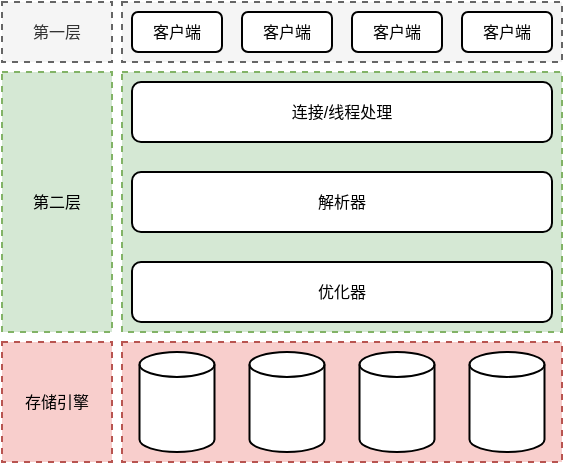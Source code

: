 <mxfile version="26.2.15">
  <diagram name="第 1 页" id="clWs-OmhBCykppdtENqQ">
    <mxGraphModel dx="1318" dy="490" grid="1" gridSize="5" guides="1" tooltips="1" connect="1" arrows="1" fold="1" page="0" pageScale="1" pageWidth="827" pageHeight="1169" background="none" math="0" shadow="0" adaptiveColors="auto">
      <root>
        <mxCell id="0" />
        <mxCell id="1" parent="0" />
        <mxCell id="DJ7Aqskb6Nv2jO-lW40Y-38" value="" style="rounded=0;whiteSpace=wrap;html=1;fillColor=#f5f5f5;fontColor=#333333;strokeColor=#666666;dashed=1;fontSize=8;" vertex="1" parent="1">
          <mxGeometry x="-115" y="135" width="220" height="30" as="geometry" />
        </mxCell>
        <mxCell id="DJ7Aqskb6Nv2jO-lW40Y-30" value="客户端" style="rounded=1;whiteSpace=wrap;html=1;fontSize=8;" vertex="1" parent="1">
          <mxGeometry x="-110" y="140" width="45" height="20" as="geometry" />
        </mxCell>
        <mxCell id="DJ7Aqskb6Nv2jO-lW40Y-31" value="客户端" style="rounded=1;whiteSpace=wrap;html=1;fontSize=8;" vertex="1" parent="1">
          <mxGeometry x="-55" y="140" width="45" height="20" as="geometry" />
        </mxCell>
        <mxCell id="DJ7Aqskb6Nv2jO-lW40Y-32" value="客户端" style="rounded=1;whiteSpace=wrap;html=1;fontSize=8;" vertex="1" parent="1">
          <mxGeometry y="140" width="45" height="20" as="geometry" />
        </mxCell>
        <mxCell id="DJ7Aqskb6Nv2jO-lW40Y-33" value="客户端" style="rounded=1;whiteSpace=wrap;html=1;fontSize=8;" vertex="1" parent="1">
          <mxGeometry x="55" y="140" width="45" height="20" as="geometry" />
        </mxCell>
        <mxCell id="DJ7Aqskb6Nv2jO-lW40Y-39" value="" style="rounded=0;whiteSpace=wrap;html=1;fillColor=#d5e8d4;strokeColor=#82b366;dashed=1;fontSize=8;" vertex="1" parent="1">
          <mxGeometry x="-115" y="170" width="220" height="130" as="geometry" />
        </mxCell>
        <mxCell id="DJ7Aqskb6Nv2jO-lW40Y-40" value="第一层" style="rounded=0;whiteSpace=wrap;html=1;fillColor=#f5f5f5;fontColor=#333333;strokeColor=#666666;dashed=1;fontSize=8;" vertex="1" parent="1">
          <mxGeometry x="-175" y="135" width="55" height="30" as="geometry" />
        </mxCell>
        <mxCell id="DJ7Aqskb6Nv2jO-lW40Y-41" value="第二层" style="rounded=0;whiteSpace=wrap;html=1;fillColor=#d5e8d4;strokeColor=#82b366;dashed=1;fontSize=8;" vertex="1" parent="1">
          <mxGeometry x="-175" y="170" width="55" height="130" as="geometry" />
        </mxCell>
        <mxCell id="DJ7Aqskb6Nv2jO-lW40Y-42" value="连接/线程处理" style="rounded=1;whiteSpace=wrap;html=1;fontSize=8;" vertex="1" parent="1">
          <mxGeometry x="-110" y="175" width="210" height="30" as="geometry" />
        </mxCell>
        <mxCell id="DJ7Aqskb6Nv2jO-lW40Y-44" value="解析器" style="rounded=1;whiteSpace=wrap;html=1;fontSize=8;" vertex="1" parent="1">
          <mxGeometry x="-110" y="220" width="210" height="30" as="geometry" />
        </mxCell>
        <mxCell id="DJ7Aqskb6Nv2jO-lW40Y-45" value="优化器" style="rounded=1;whiteSpace=wrap;html=1;fontSize=8;" vertex="1" parent="1">
          <mxGeometry x="-110" y="265" width="210" height="30" as="geometry" />
        </mxCell>
        <mxCell id="DJ7Aqskb6Nv2jO-lW40Y-46" value="" style="rounded=0;whiteSpace=wrap;html=1;fillColor=#f8cecc;strokeColor=#b85450;dashed=1;fontSize=8;" vertex="1" parent="1">
          <mxGeometry x="-115" y="305" width="220" height="60" as="geometry" />
        </mxCell>
        <mxCell id="DJ7Aqskb6Nv2jO-lW40Y-47" value="" style="shape=cylinder3;whiteSpace=wrap;html=1;boundedLbl=1;backgroundOutline=1;size=6.222;" vertex="1" parent="1">
          <mxGeometry x="-106.25" y="310" width="37.5" height="50" as="geometry" />
        </mxCell>
        <mxCell id="DJ7Aqskb6Nv2jO-lW40Y-48" value="" style="shape=cylinder3;whiteSpace=wrap;html=1;boundedLbl=1;backgroundOutline=1;size=6.222;" vertex="1" parent="1">
          <mxGeometry x="-51.25" y="310" width="37.5" height="50" as="geometry" />
        </mxCell>
        <mxCell id="DJ7Aqskb6Nv2jO-lW40Y-49" value="" style="shape=cylinder3;whiteSpace=wrap;html=1;boundedLbl=1;backgroundOutline=1;size=6.222;" vertex="1" parent="1">
          <mxGeometry x="3.75" y="310" width="37.5" height="50" as="geometry" />
        </mxCell>
        <mxCell id="DJ7Aqskb6Nv2jO-lW40Y-50" value="" style="shape=cylinder3;whiteSpace=wrap;html=1;boundedLbl=1;backgroundOutline=1;size=6.222;" vertex="1" parent="1">
          <mxGeometry x="58.75" y="310" width="37.5" height="50" as="geometry" />
        </mxCell>
        <mxCell id="DJ7Aqskb6Nv2jO-lW40Y-51" value="存储引擎" style="rounded=0;whiteSpace=wrap;html=1;fillColor=#f8cecc;strokeColor=#b85450;dashed=1;fontSize=8;" vertex="1" parent="1">
          <mxGeometry x="-175" y="305" width="55" height="60" as="geometry" />
        </mxCell>
      </root>
    </mxGraphModel>
  </diagram>
</mxfile>
